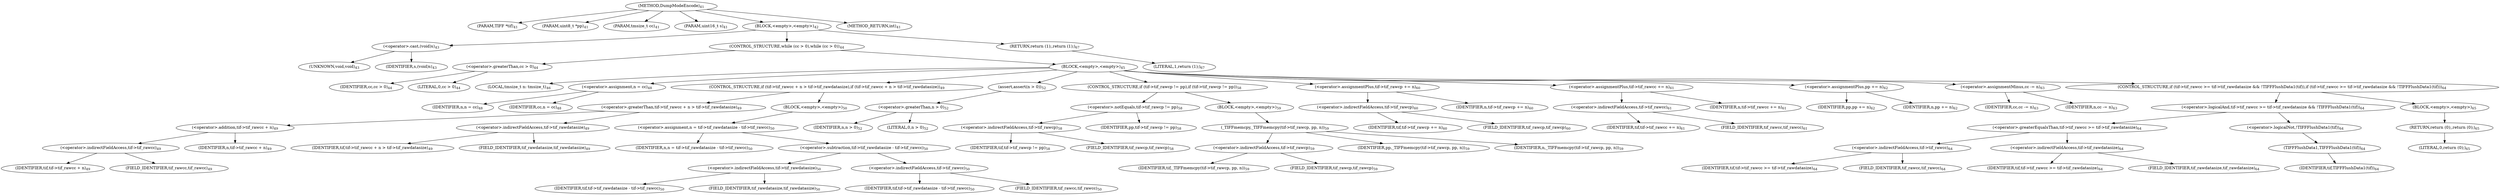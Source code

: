 digraph "DumpModeEncode" {  
"63696" [label = <(METHOD,DumpModeEncode)<SUB>41</SUB>> ]
"63697" [label = <(PARAM,TIFF *tif)<SUB>41</SUB>> ]
"63698" [label = <(PARAM,uint8_t *pp)<SUB>41</SUB>> ]
"63699" [label = <(PARAM,tmsize_t cc)<SUB>41</SUB>> ]
"63700" [label = <(PARAM,uint16_t s)<SUB>41</SUB>> ]
"63701" [label = <(BLOCK,&lt;empty&gt;,&lt;empty&gt;)<SUB>42</SUB>> ]
"63702" [label = <(&lt;operator&gt;.cast,(void)s)<SUB>43</SUB>> ]
"63703" [label = <(UNKNOWN,void,void)<SUB>43</SUB>> ]
"63704" [label = <(IDENTIFIER,s,(void)s)<SUB>43</SUB>> ]
"63705" [label = <(CONTROL_STRUCTURE,while (cc &gt; 0),while (cc &gt; 0))<SUB>44</SUB>> ]
"63706" [label = <(&lt;operator&gt;.greaterThan,cc &gt; 0)<SUB>44</SUB>> ]
"63707" [label = <(IDENTIFIER,cc,cc &gt; 0)<SUB>44</SUB>> ]
"63708" [label = <(LITERAL,0,cc &gt; 0)<SUB>44</SUB>> ]
"63709" [label = <(BLOCK,&lt;empty&gt;,&lt;empty&gt;)<SUB>45</SUB>> ]
"63710" [label = <(LOCAL,tmsize_t n: tmsize_t)<SUB>46</SUB>> ]
"63711" [label = <(&lt;operator&gt;.assignment,n = cc)<SUB>48</SUB>> ]
"63712" [label = <(IDENTIFIER,n,n = cc)<SUB>48</SUB>> ]
"63713" [label = <(IDENTIFIER,cc,n = cc)<SUB>48</SUB>> ]
"63714" [label = <(CONTROL_STRUCTURE,if (tif-&gt;tif_rawcc + n &gt; tif-&gt;tif_rawdatasize),if (tif-&gt;tif_rawcc + n &gt; tif-&gt;tif_rawdatasize))<SUB>49</SUB>> ]
"63715" [label = <(&lt;operator&gt;.greaterThan,tif-&gt;tif_rawcc + n &gt; tif-&gt;tif_rawdatasize)<SUB>49</SUB>> ]
"63716" [label = <(&lt;operator&gt;.addition,tif-&gt;tif_rawcc + n)<SUB>49</SUB>> ]
"63717" [label = <(&lt;operator&gt;.indirectFieldAccess,tif-&gt;tif_rawcc)<SUB>49</SUB>> ]
"63718" [label = <(IDENTIFIER,tif,tif-&gt;tif_rawcc + n)<SUB>49</SUB>> ]
"63719" [label = <(FIELD_IDENTIFIER,tif_rawcc,tif_rawcc)<SUB>49</SUB>> ]
"63720" [label = <(IDENTIFIER,n,tif-&gt;tif_rawcc + n)<SUB>49</SUB>> ]
"63721" [label = <(&lt;operator&gt;.indirectFieldAccess,tif-&gt;tif_rawdatasize)<SUB>49</SUB>> ]
"63722" [label = <(IDENTIFIER,tif,tif-&gt;tif_rawcc + n &gt; tif-&gt;tif_rawdatasize)<SUB>49</SUB>> ]
"63723" [label = <(FIELD_IDENTIFIER,tif_rawdatasize,tif_rawdatasize)<SUB>49</SUB>> ]
"63724" [label = <(BLOCK,&lt;empty&gt;,&lt;empty&gt;)<SUB>50</SUB>> ]
"63725" [label = <(&lt;operator&gt;.assignment,n = tif-&gt;tif_rawdatasize - tif-&gt;tif_rawcc)<SUB>50</SUB>> ]
"63726" [label = <(IDENTIFIER,n,n = tif-&gt;tif_rawdatasize - tif-&gt;tif_rawcc)<SUB>50</SUB>> ]
"63727" [label = <(&lt;operator&gt;.subtraction,tif-&gt;tif_rawdatasize - tif-&gt;tif_rawcc)<SUB>50</SUB>> ]
"63728" [label = <(&lt;operator&gt;.indirectFieldAccess,tif-&gt;tif_rawdatasize)<SUB>50</SUB>> ]
"63729" [label = <(IDENTIFIER,tif,tif-&gt;tif_rawdatasize - tif-&gt;tif_rawcc)<SUB>50</SUB>> ]
"63730" [label = <(FIELD_IDENTIFIER,tif_rawdatasize,tif_rawdatasize)<SUB>50</SUB>> ]
"63731" [label = <(&lt;operator&gt;.indirectFieldAccess,tif-&gt;tif_rawcc)<SUB>50</SUB>> ]
"63732" [label = <(IDENTIFIER,tif,tif-&gt;tif_rawdatasize - tif-&gt;tif_rawcc)<SUB>50</SUB>> ]
"63733" [label = <(FIELD_IDENTIFIER,tif_rawcc,tif_rawcc)<SUB>50</SUB>> ]
"63734" [label = <(assert,assert(n &gt; 0))<SUB>52</SUB>> ]
"63735" [label = <(&lt;operator&gt;.greaterThan,n &gt; 0)<SUB>52</SUB>> ]
"63736" [label = <(IDENTIFIER,n,n &gt; 0)<SUB>52</SUB>> ]
"63737" [label = <(LITERAL,0,n &gt; 0)<SUB>52</SUB>> ]
"63738" [label = <(CONTROL_STRUCTURE,if (tif-&gt;tif_rawcp != pp),if (tif-&gt;tif_rawcp != pp))<SUB>58</SUB>> ]
"63739" [label = <(&lt;operator&gt;.notEquals,tif-&gt;tif_rawcp != pp)<SUB>58</SUB>> ]
"63740" [label = <(&lt;operator&gt;.indirectFieldAccess,tif-&gt;tif_rawcp)<SUB>58</SUB>> ]
"63741" [label = <(IDENTIFIER,tif,tif-&gt;tif_rawcp != pp)<SUB>58</SUB>> ]
"63742" [label = <(FIELD_IDENTIFIER,tif_rawcp,tif_rawcp)<SUB>58</SUB>> ]
"63743" [label = <(IDENTIFIER,pp,tif-&gt;tif_rawcp != pp)<SUB>58</SUB>> ]
"63744" [label = <(BLOCK,&lt;empty&gt;,&lt;empty&gt;)<SUB>59</SUB>> ]
"63745" [label = <(_TIFFmemcpy,_TIFFmemcpy(tif-&gt;tif_rawcp, pp, n))<SUB>59</SUB>> ]
"63746" [label = <(&lt;operator&gt;.indirectFieldAccess,tif-&gt;tif_rawcp)<SUB>59</SUB>> ]
"63747" [label = <(IDENTIFIER,tif,_TIFFmemcpy(tif-&gt;tif_rawcp, pp, n))<SUB>59</SUB>> ]
"63748" [label = <(FIELD_IDENTIFIER,tif_rawcp,tif_rawcp)<SUB>59</SUB>> ]
"63749" [label = <(IDENTIFIER,pp,_TIFFmemcpy(tif-&gt;tif_rawcp, pp, n))<SUB>59</SUB>> ]
"63750" [label = <(IDENTIFIER,n,_TIFFmemcpy(tif-&gt;tif_rawcp, pp, n))<SUB>59</SUB>> ]
"63751" [label = <(&lt;operator&gt;.assignmentPlus,tif-&gt;tif_rawcp += n)<SUB>60</SUB>> ]
"63752" [label = <(&lt;operator&gt;.indirectFieldAccess,tif-&gt;tif_rawcp)<SUB>60</SUB>> ]
"63753" [label = <(IDENTIFIER,tif,tif-&gt;tif_rawcp += n)<SUB>60</SUB>> ]
"63754" [label = <(FIELD_IDENTIFIER,tif_rawcp,tif_rawcp)<SUB>60</SUB>> ]
"63755" [label = <(IDENTIFIER,n,tif-&gt;tif_rawcp += n)<SUB>60</SUB>> ]
"63756" [label = <(&lt;operator&gt;.assignmentPlus,tif-&gt;tif_rawcc += n)<SUB>61</SUB>> ]
"63757" [label = <(&lt;operator&gt;.indirectFieldAccess,tif-&gt;tif_rawcc)<SUB>61</SUB>> ]
"63758" [label = <(IDENTIFIER,tif,tif-&gt;tif_rawcc += n)<SUB>61</SUB>> ]
"63759" [label = <(FIELD_IDENTIFIER,tif_rawcc,tif_rawcc)<SUB>61</SUB>> ]
"63760" [label = <(IDENTIFIER,n,tif-&gt;tif_rawcc += n)<SUB>61</SUB>> ]
"63761" [label = <(&lt;operator&gt;.assignmentPlus,pp += n)<SUB>62</SUB>> ]
"63762" [label = <(IDENTIFIER,pp,pp += n)<SUB>62</SUB>> ]
"63763" [label = <(IDENTIFIER,n,pp += n)<SUB>62</SUB>> ]
"63764" [label = <(&lt;operator&gt;.assignmentMinus,cc -= n)<SUB>63</SUB>> ]
"63765" [label = <(IDENTIFIER,cc,cc -= n)<SUB>63</SUB>> ]
"63766" [label = <(IDENTIFIER,n,cc -= n)<SUB>63</SUB>> ]
"63767" [label = <(CONTROL_STRUCTURE,if (tif-&gt;tif_rawcc &gt;= tif-&gt;tif_rawdatasize &amp;&amp; !TIFFFlushData1(tif)),if (tif-&gt;tif_rawcc &gt;= tif-&gt;tif_rawdatasize &amp;&amp; !TIFFFlushData1(tif)))<SUB>64</SUB>> ]
"63768" [label = <(&lt;operator&gt;.logicalAnd,tif-&gt;tif_rawcc &gt;= tif-&gt;tif_rawdatasize &amp;&amp; !TIFFFlushData1(tif))<SUB>64</SUB>> ]
"63769" [label = <(&lt;operator&gt;.greaterEqualsThan,tif-&gt;tif_rawcc &gt;= tif-&gt;tif_rawdatasize)<SUB>64</SUB>> ]
"63770" [label = <(&lt;operator&gt;.indirectFieldAccess,tif-&gt;tif_rawcc)<SUB>64</SUB>> ]
"63771" [label = <(IDENTIFIER,tif,tif-&gt;tif_rawcc &gt;= tif-&gt;tif_rawdatasize)<SUB>64</SUB>> ]
"63772" [label = <(FIELD_IDENTIFIER,tif_rawcc,tif_rawcc)<SUB>64</SUB>> ]
"63773" [label = <(&lt;operator&gt;.indirectFieldAccess,tif-&gt;tif_rawdatasize)<SUB>64</SUB>> ]
"63774" [label = <(IDENTIFIER,tif,tif-&gt;tif_rawcc &gt;= tif-&gt;tif_rawdatasize)<SUB>64</SUB>> ]
"63775" [label = <(FIELD_IDENTIFIER,tif_rawdatasize,tif_rawdatasize)<SUB>64</SUB>> ]
"63776" [label = <(&lt;operator&gt;.logicalNot,!TIFFFlushData1(tif))<SUB>64</SUB>> ]
"63777" [label = <(TIFFFlushData1,TIFFFlushData1(tif))<SUB>64</SUB>> ]
"63778" [label = <(IDENTIFIER,tif,TIFFFlushData1(tif))<SUB>64</SUB>> ]
"63779" [label = <(BLOCK,&lt;empty&gt;,&lt;empty&gt;)<SUB>65</SUB>> ]
"63780" [label = <(RETURN,return (0);,return (0);)<SUB>65</SUB>> ]
"63781" [label = <(LITERAL,0,return (0);)<SUB>65</SUB>> ]
"63782" [label = <(RETURN,return (1);,return (1);)<SUB>67</SUB>> ]
"63783" [label = <(LITERAL,1,return (1);)<SUB>67</SUB>> ]
"63784" [label = <(METHOD_RETURN,int)<SUB>41</SUB>> ]
  "63696" -> "63697" 
  "63696" -> "63698" 
  "63696" -> "63699" 
  "63696" -> "63700" 
  "63696" -> "63701" 
  "63696" -> "63784" 
  "63701" -> "63702" 
  "63701" -> "63705" 
  "63701" -> "63782" 
  "63702" -> "63703" 
  "63702" -> "63704" 
  "63705" -> "63706" 
  "63705" -> "63709" 
  "63706" -> "63707" 
  "63706" -> "63708" 
  "63709" -> "63710" 
  "63709" -> "63711" 
  "63709" -> "63714" 
  "63709" -> "63734" 
  "63709" -> "63738" 
  "63709" -> "63751" 
  "63709" -> "63756" 
  "63709" -> "63761" 
  "63709" -> "63764" 
  "63709" -> "63767" 
  "63711" -> "63712" 
  "63711" -> "63713" 
  "63714" -> "63715" 
  "63714" -> "63724" 
  "63715" -> "63716" 
  "63715" -> "63721" 
  "63716" -> "63717" 
  "63716" -> "63720" 
  "63717" -> "63718" 
  "63717" -> "63719" 
  "63721" -> "63722" 
  "63721" -> "63723" 
  "63724" -> "63725" 
  "63725" -> "63726" 
  "63725" -> "63727" 
  "63727" -> "63728" 
  "63727" -> "63731" 
  "63728" -> "63729" 
  "63728" -> "63730" 
  "63731" -> "63732" 
  "63731" -> "63733" 
  "63734" -> "63735" 
  "63735" -> "63736" 
  "63735" -> "63737" 
  "63738" -> "63739" 
  "63738" -> "63744" 
  "63739" -> "63740" 
  "63739" -> "63743" 
  "63740" -> "63741" 
  "63740" -> "63742" 
  "63744" -> "63745" 
  "63745" -> "63746" 
  "63745" -> "63749" 
  "63745" -> "63750" 
  "63746" -> "63747" 
  "63746" -> "63748" 
  "63751" -> "63752" 
  "63751" -> "63755" 
  "63752" -> "63753" 
  "63752" -> "63754" 
  "63756" -> "63757" 
  "63756" -> "63760" 
  "63757" -> "63758" 
  "63757" -> "63759" 
  "63761" -> "63762" 
  "63761" -> "63763" 
  "63764" -> "63765" 
  "63764" -> "63766" 
  "63767" -> "63768" 
  "63767" -> "63779" 
  "63768" -> "63769" 
  "63768" -> "63776" 
  "63769" -> "63770" 
  "63769" -> "63773" 
  "63770" -> "63771" 
  "63770" -> "63772" 
  "63773" -> "63774" 
  "63773" -> "63775" 
  "63776" -> "63777" 
  "63777" -> "63778" 
  "63779" -> "63780" 
  "63780" -> "63781" 
  "63782" -> "63783" 
}
